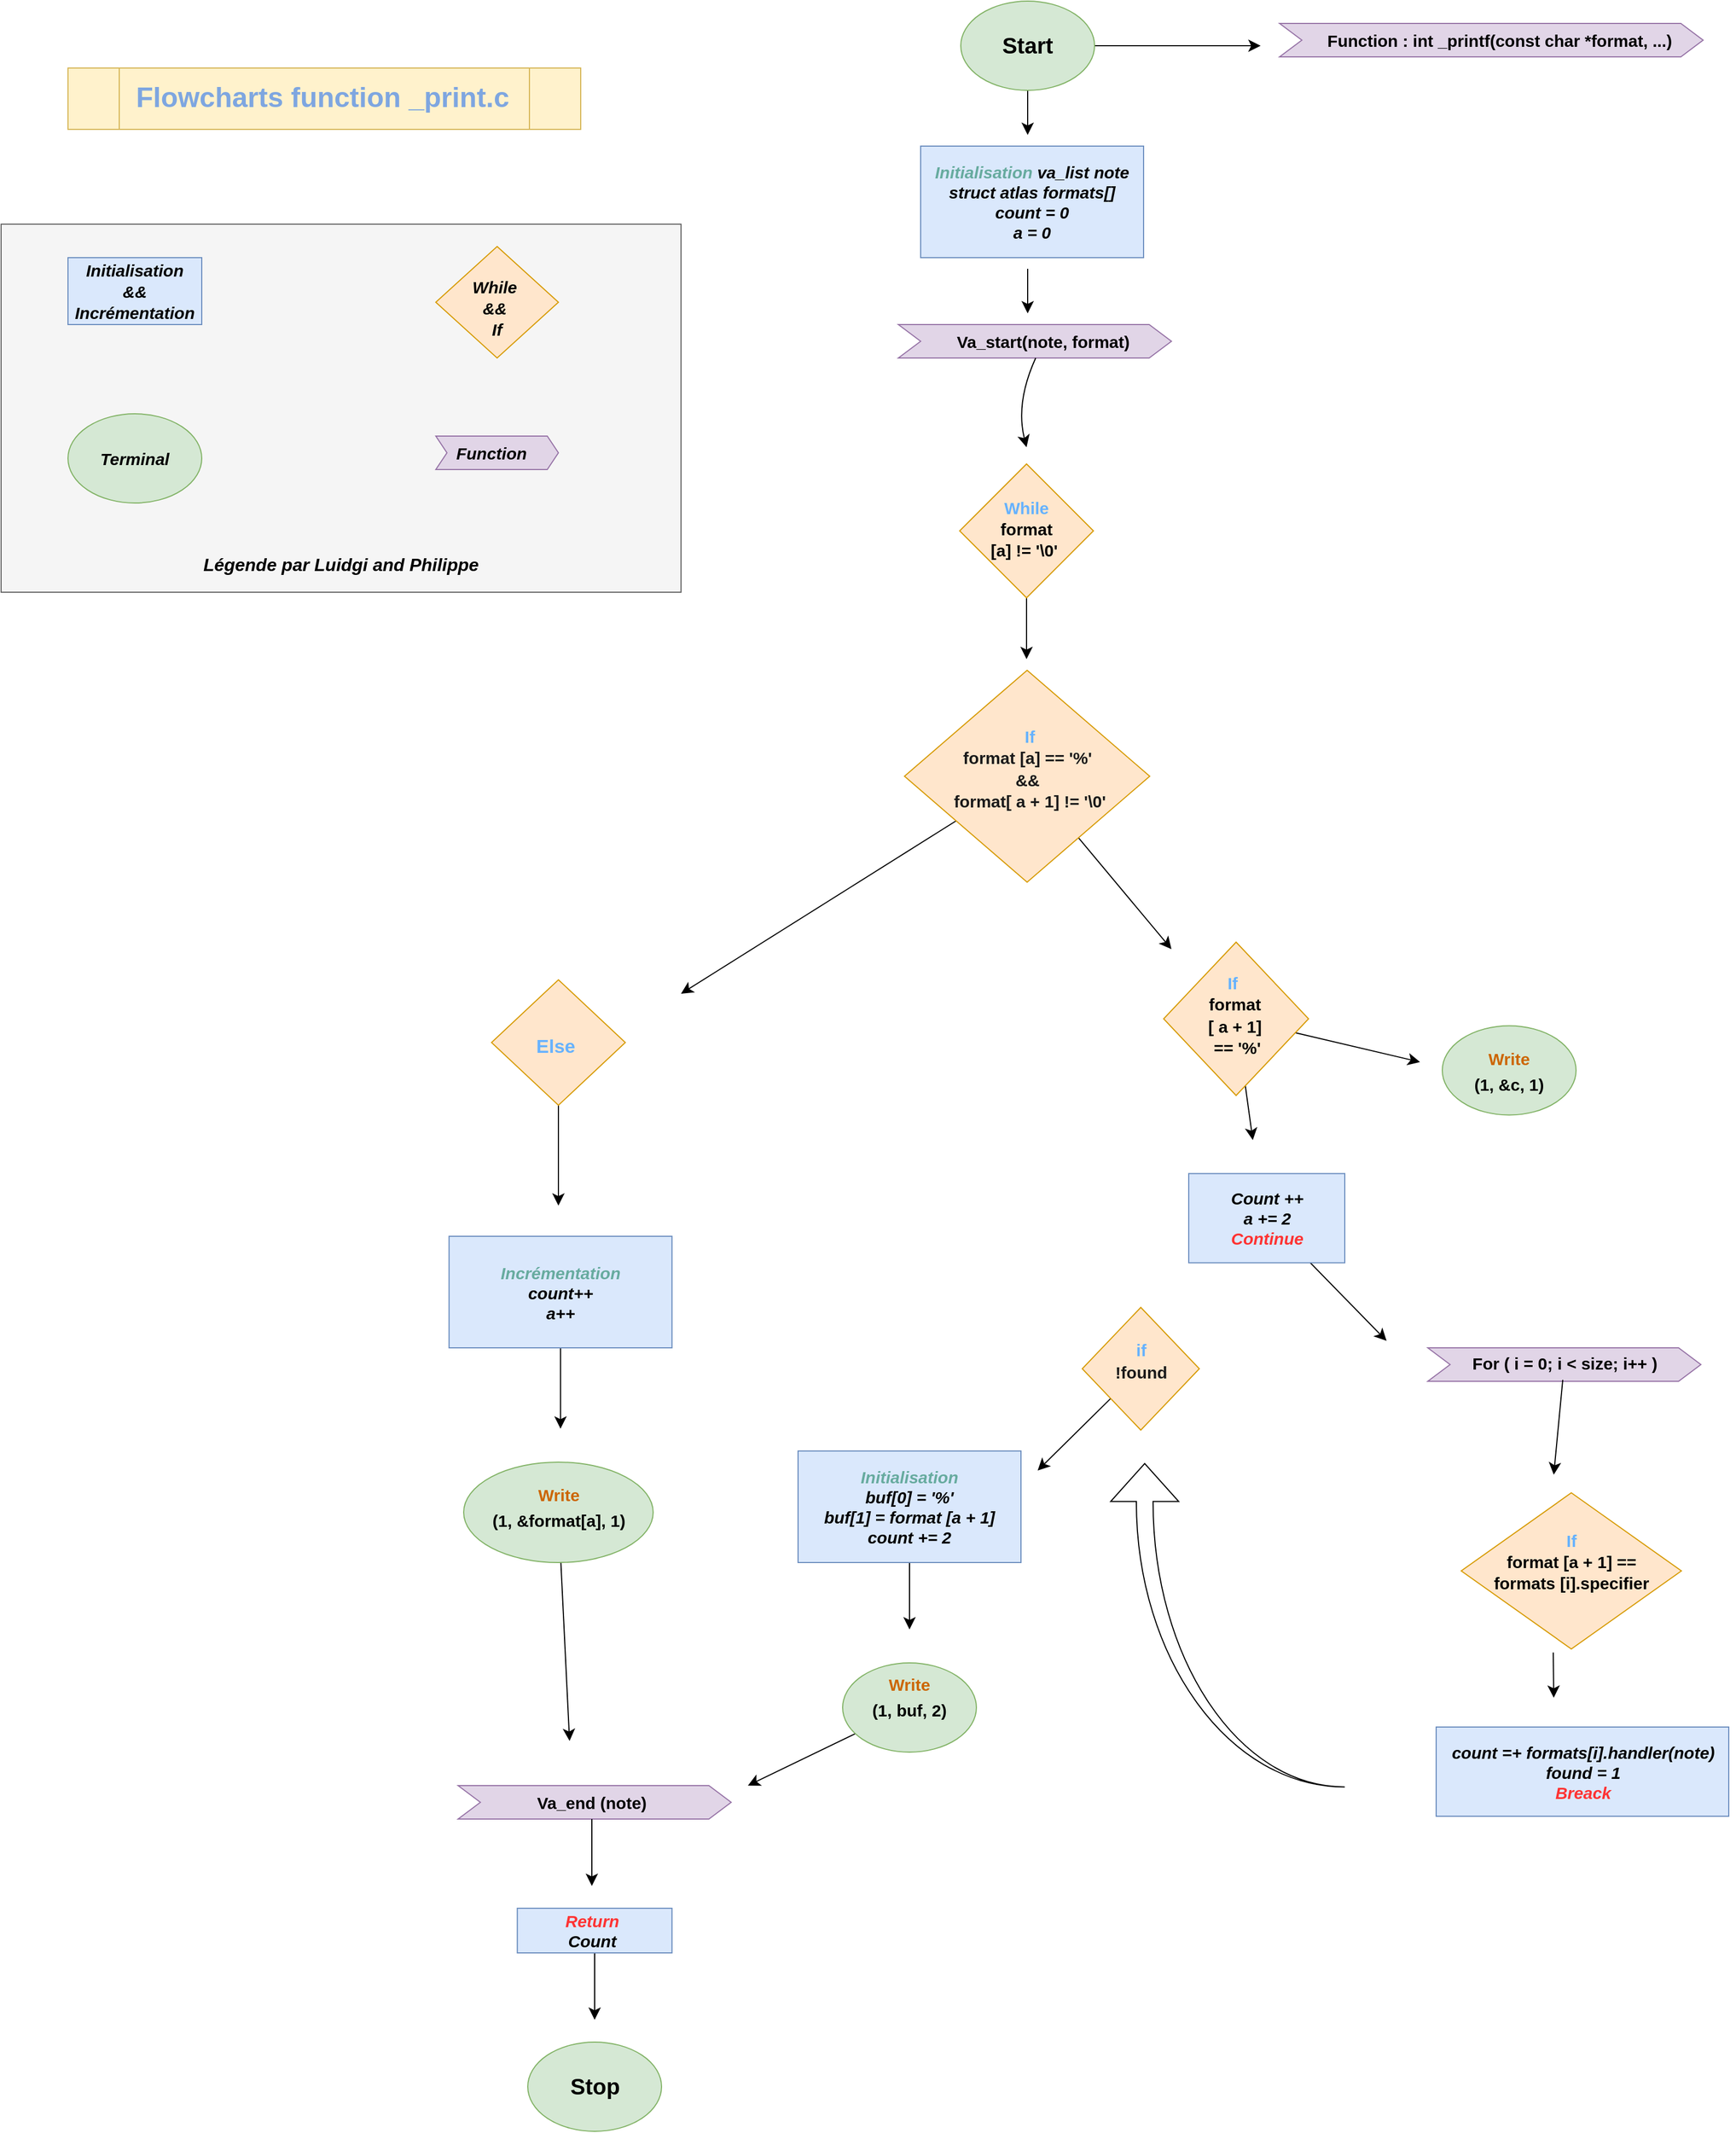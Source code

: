 <mxfile version="28.0.6">
  <diagram name="Page-1" id="X1iIAyAh19BZaGhX3LcU">
    <mxGraphModel dx="4146" dy="837" grid="1" gridSize="10" guides="1" tooltips="1" connect="1" arrows="1" fold="1" page="1" pageScale="1" pageWidth="827" pageHeight="1169" math="0" shadow="0">
      <root>
        <mxCell id="0" />
        <mxCell id="1" parent="0" />
        <mxCell id="qDVH78eCieRDPGlrQe08-110" value="" style="shape=process;whiteSpace=wrap;html=1;backgroundOutline=1;fillColor=#fff2cc;strokeColor=#d6b656;" vertex="1" parent="1">
          <mxGeometry x="-2380" y="100" width="460" height="55" as="geometry" />
        </mxCell>
        <mxCell id="qDVH78eCieRDPGlrQe08-10" style="edgeStyle=none;curved=1;rounded=0;orthogonalLoop=1;jettySize=auto;html=1;fontSize=12;startSize=8;endSize=8;" edge="1" parent="1" source="qDVH78eCieRDPGlrQe08-1">
          <mxGeometry relative="1" as="geometry">
            <mxPoint x="-1519" y="160" as="targetPoint" />
          </mxGeometry>
        </mxCell>
        <mxCell id="qDVH78eCieRDPGlrQe08-85" style="edgeStyle=none;curved=1;rounded=0;orthogonalLoop=1;jettySize=auto;html=1;fontSize=12;startSize=8;endSize=8;" edge="1" parent="1" source="qDVH78eCieRDPGlrQe08-1">
          <mxGeometry relative="1" as="geometry">
            <mxPoint x="-1310" y="80" as="targetPoint" />
          </mxGeometry>
        </mxCell>
        <mxCell id="qDVH78eCieRDPGlrQe08-1" value="" style="ellipse;greenSpace=wrap;html=1;fillColor=#d5e8d4;strokeColor=#82b366;" vertex="1" parent="1">
          <mxGeometry x="-1579" y="40" width="120" height="80" as="geometry" />
        </mxCell>
        <mxCell id="qDVH78eCieRDPGlrQe08-2" value="&lt;font style=&quot;font-size: 20px;&quot;&gt;&lt;b&gt;Start&lt;/b&gt;&lt;/font&gt;" style="text;strokeColor=none;fillColor=none;html=1;align=center;verticalAlign=middle;whiteSpace=wrap;rounded=0;fontSize=19;" vertex="1" parent="1">
          <mxGeometry x="-1549" y="65" width="60" height="30" as="geometry" />
        </mxCell>
        <mxCell id="qDVH78eCieRDPGlrQe08-20" style="edgeStyle=none;curved=1;rounded=0;orthogonalLoop=1;jettySize=auto;html=1;fontSize=12;startSize=8;endSize=8;" edge="1" parent="1">
          <mxGeometry relative="1" as="geometry">
            <mxPoint x="-1519" y="320" as="targetPoint" />
            <mxPoint x="-1519" y="280" as="sourcePoint" />
          </mxGeometry>
        </mxCell>
        <mxCell id="qDVH78eCieRDPGlrQe08-9" value="&lt;font style=&quot;font-size: 15px; color: rgb(103, 171, 159);&quot;&gt;&lt;i&gt;&lt;b&gt;Initialisation&amp;nbsp;&lt;/b&gt;&lt;/i&gt;&lt;/font&gt;&lt;i style=&quot;font-size: 15px; background-color: transparent; color: light-dark(rgb(0, 0, 0), rgb(255, 255, 255));&quot;&gt;&lt;b&gt;va_list note&lt;/b&gt;&lt;/i&gt;&lt;div&gt;&lt;font style=&quot;font-size: 15px;&quot;&gt;&lt;i&gt;&lt;b&gt;struct atlas formats[]&lt;br&gt;count = 0&lt;br&gt;a = 0&lt;/b&gt;&lt;/i&gt;&lt;/font&gt;&lt;/div&gt;" style="rounded=0;whiteSpace=wrap;html=1;fillColor=#dae8fc;strokeColor=#6c8ebf;" vertex="1" parent="1">
          <mxGeometry x="-1615" y="170" width="200" height="100" as="geometry" />
        </mxCell>
        <mxCell id="qDVH78eCieRDPGlrQe08-12" value="" style="shape=step;perimeter=stepPerimeter;whiteSpace=wrap;html=1;fixedSize=1;fillColor=#e1d5e7;strokeColor=#9673a6;" vertex="1" parent="1">
          <mxGeometry x="-1293" y="60" width="380" height="30" as="geometry" />
        </mxCell>
        <mxCell id="qDVH78eCieRDPGlrQe08-13" value="&lt;span&gt;&lt;font&gt;Function : int _printf(const char *format, ...)&lt;/font&gt;&lt;/span&gt;" style="text;strokeColor=none;fillColor=none;html=1;align=center;verticalAlign=middle;whiteSpace=wrap;rounded=0;fontSize=15;fontStyle=1" vertex="1" parent="1">
          <mxGeometry x="-1278" y="60" width="365" height="30" as="geometry" />
        </mxCell>
        <mxCell id="qDVH78eCieRDPGlrQe08-16" value="" style="shape=step;perimeter=stepPerimeter;whiteSpace=wrap;html=1;fixedSize=1;fillColor=#e1d5e7;strokeColor=#9673a6;" vertex="1" parent="1">
          <mxGeometry x="-1635" y="330" width="245" height="30" as="geometry" />
        </mxCell>
        <mxCell id="qDVH78eCieRDPGlrQe08-87" style="edgeStyle=none;curved=1;rounded=0;orthogonalLoop=1;jettySize=auto;html=1;fontSize=12;startSize=8;endSize=8;" edge="1" parent="1" source="qDVH78eCieRDPGlrQe08-17">
          <mxGeometry relative="1" as="geometry">
            <mxPoint x="-1520" y="440" as="targetPoint" />
            <Array as="points">
              <mxPoint x="-1530" y="400" />
            </Array>
          </mxGeometry>
        </mxCell>
        <mxCell id="qDVH78eCieRDPGlrQe08-17" value="Va_start(note, format)" style="text;strokeColor=none;fillColor=none;html=1;align=center;verticalAlign=middle;whiteSpace=wrap;rounded=0;fontSize=15;fontStyle=1" vertex="1" parent="1">
          <mxGeometry x="-1595" y="330" width="180" height="30" as="geometry" />
        </mxCell>
        <mxCell id="qDVH78eCieRDPGlrQe08-89" style="edgeStyle=none;curved=1;rounded=0;orthogonalLoop=1;jettySize=auto;html=1;fontSize=12;startSize=8;endSize=8;" edge="1" parent="1" source="qDVH78eCieRDPGlrQe08-21">
          <mxGeometry relative="1" as="geometry">
            <mxPoint x="-1520" y="630" as="targetPoint" />
          </mxGeometry>
        </mxCell>
        <mxCell id="qDVH78eCieRDPGlrQe08-21" value="" style="rhombus;whiteSpace=wrap;html=1;fillColor=#ffe6cc;strokeColor=#d79b00;" vertex="1" parent="1">
          <mxGeometry x="-1580" y="455" width="120" height="120" as="geometry" />
        </mxCell>
        <mxCell id="qDVH78eCieRDPGlrQe08-23" value="&lt;b&gt;&lt;font style=&quot;font-size: 15px;&quot;&gt;&lt;font style=&quot;color: rgb(102, 178, 255);&quot;&gt;While &lt;/font&gt;format [a] != &#39;\0&#39;&amp;nbsp;&lt;/font&gt;&lt;/b&gt;" style="text;strokeColor=none;fillColor=none;html=1;align=center;verticalAlign=middle;whiteSpace=wrap;rounded=0;fontSize=16;" vertex="1" parent="1">
          <mxGeometry x="-1555" y="495" width="70" height="35" as="geometry" />
        </mxCell>
        <mxCell id="qDVH78eCieRDPGlrQe08-24" style="edgeStyle=none;curved=1;rounded=0;orthogonalLoop=1;jettySize=auto;html=1;exitX=1;exitY=0.5;exitDx=0;exitDy=0;fontSize=12;startSize=8;endSize=8;" edge="1" parent="1" source="qDVH78eCieRDPGlrQe08-21" target="qDVH78eCieRDPGlrQe08-21">
          <mxGeometry relative="1" as="geometry" />
        </mxCell>
        <mxCell id="qDVH78eCieRDPGlrQe08-39" style="edgeStyle=none;curved=1;rounded=0;orthogonalLoop=1;jettySize=auto;html=1;fontSize=12;startSize=8;endSize=8;" edge="1" parent="1" source="qDVH78eCieRDPGlrQe08-27">
          <mxGeometry relative="1" as="geometry">
            <mxPoint x="-1317" y="1061.25" as="targetPoint" />
          </mxGeometry>
        </mxCell>
        <mxCell id="qDVH78eCieRDPGlrQe08-41" style="edgeStyle=none;curved=1;rounded=0;orthogonalLoop=1;jettySize=auto;html=1;fontSize=12;startSize=8;endSize=8;" edge="1" parent="1" source="qDVH78eCieRDPGlrQe08-27">
          <mxGeometry relative="1" as="geometry">
            <mxPoint x="-1167" y="991.25" as="targetPoint" />
          </mxGeometry>
        </mxCell>
        <mxCell id="qDVH78eCieRDPGlrQe08-27" value="" style="rhombus;whiteSpace=wrap;html=1;fillColor=#ffe6cc;strokeColor=#d79b00;" vertex="1" parent="1">
          <mxGeometry x="-1397" y="883.75" width="130" height="137.5" as="geometry" />
        </mxCell>
        <mxCell id="qDVH78eCieRDPGlrQe08-28" value="&lt;b&gt;&lt;font style=&quot;font-size: 15px; color: rgb(102, 178, 255);&quot;&gt;If&amp;nbsp;&lt;/font&gt;&lt;/b&gt;&lt;div&gt;&lt;b&gt;&lt;font style=&quot;font-size: 15px;&quot;&gt;format&lt;/font&gt;&lt;/b&gt;&lt;div&gt;&lt;b&gt;&lt;font style=&quot;font-size: 15px;&quot;&gt;[ a + 1]&lt;/font&gt;&lt;/b&gt;&lt;div&gt;&lt;b&gt;&lt;font style=&quot;font-size: 15px;&quot;&gt;&amp;nbsp;== &#39;%&#39;&lt;/font&gt;&lt;/b&gt;&lt;/div&gt;&lt;/div&gt;&lt;/div&gt;" style="text;strokeColor=none;fillColor=none;html=1;align=center;verticalAlign=middle;whiteSpace=wrap;rounded=0;fontSize=16;" vertex="1" parent="1">
          <mxGeometry x="-1368" y="931.25" width="70" height="35" as="geometry" />
        </mxCell>
        <mxCell id="qDVH78eCieRDPGlrQe08-29" style="edgeStyle=none;curved=1;rounded=0;orthogonalLoop=1;jettySize=auto;html=1;exitX=1;exitY=0.5;exitDx=0;exitDy=0;fontSize=12;startSize=8;endSize=8;" edge="1" parent="1">
          <mxGeometry relative="1" as="geometry">
            <mxPoint x="-1288" y="938.75" as="sourcePoint" />
            <mxPoint x="-1288" y="938.75" as="targetPoint" />
          </mxGeometry>
        </mxCell>
        <mxCell id="qDVH78eCieRDPGlrQe08-91" style="edgeStyle=none;curved=1;rounded=0;orthogonalLoop=1;jettySize=auto;html=1;fontSize=12;startSize=8;endSize=8;" edge="1" parent="1" source="qDVH78eCieRDPGlrQe08-30">
          <mxGeometry relative="1" as="geometry">
            <mxPoint x="-1390" y="890" as="targetPoint" />
          </mxGeometry>
        </mxCell>
        <mxCell id="qDVH78eCieRDPGlrQe08-95" style="edgeStyle=none;curved=1;rounded=0;orthogonalLoop=1;jettySize=auto;html=1;fontSize=12;startSize=8;endSize=8;" edge="1" parent="1" source="qDVH78eCieRDPGlrQe08-30">
          <mxGeometry relative="1" as="geometry">
            <mxPoint x="-1830" y="930" as="targetPoint" />
          </mxGeometry>
        </mxCell>
        <mxCell id="qDVH78eCieRDPGlrQe08-30" value="" style="rhombus;whiteSpace=wrap;html=1;fillColor=#ffe6cc;strokeColor=#d79b00;" vertex="1" parent="1">
          <mxGeometry x="-1629.5" y="640" width="220" height="190" as="geometry" />
        </mxCell>
        <mxCell id="qDVH78eCieRDPGlrQe08-31" value="&lt;font color=&quot;#66b2ff&quot;&gt;&lt;span style=&quot;font-size: 15px;&quot;&gt;&lt;b&gt;If&lt;/b&gt;&lt;/span&gt;&lt;/font&gt;&lt;div&gt;&lt;font style=&quot;color: rgb(26, 26, 26);&quot;&gt;&lt;span style=&quot;font-size: 15px;&quot;&gt;&lt;b style=&quot;&quot;&gt;format [a] == &#39;%&#39;&amp;nbsp;&lt;/b&gt;&lt;/span&gt;&lt;/font&gt;&lt;/div&gt;&lt;div&gt;&lt;font style=&quot;color: rgb(26, 26, 26);&quot;&gt;&lt;span style=&quot;font-size: 15px;&quot;&gt;&lt;b&gt;&amp;amp;&amp;amp;&amp;nbsp;&lt;/b&gt;&lt;/span&gt;&lt;/font&gt;&lt;/div&gt;&lt;div&gt;&lt;font style=&quot;color: rgb(26, 26, 26);&quot;&gt;&lt;span style=&quot;font-size: 15px;&quot;&gt;&lt;b style=&quot;&quot;&gt;format[ a + 1] != &#39;\0&#39;&lt;/b&gt;&lt;/span&gt;&lt;/font&gt;&lt;/div&gt;" style="text;strokeColor=none;fillColor=none;html=1;align=center;verticalAlign=middle;whiteSpace=wrap;rounded=0;fontSize=16;" vertex="1" parent="1">
          <mxGeometry x="-1600.5" y="710" width="166" height="35" as="geometry" />
        </mxCell>
        <mxCell id="qDVH78eCieRDPGlrQe08-32" style="edgeStyle=none;curved=1;rounded=0;orthogonalLoop=1;jettySize=auto;html=1;exitX=1;exitY=0.5;exitDx=0;exitDy=0;fontSize=12;startSize=8;endSize=8;" edge="1" source="qDVH78eCieRDPGlrQe08-30" target="qDVH78eCieRDPGlrQe08-30" parent="1">
          <mxGeometry relative="1" as="geometry" />
        </mxCell>
        <mxCell id="qDVH78eCieRDPGlrQe08-59" style="edgeStyle=none;curved=1;rounded=0;orthogonalLoop=1;jettySize=auto;html=1;fontSize=12;startSize=8;endSize=8;" edge="1" parent="1" source="qDVH78eCieRDPGlrQe08-38">
          <mxGeometry relative="1" as="geometry">
            <mxPoint x="-1197" y="1241.25" as="targetPoint" />
          </mxGeometry>
        </mxCell>
        <mxCell id="qDVH78eCieRDPGlrQe08-38" value="&lt;span style=&quot;font-size: 15px;&quot;&gt;&lt;b&gt;&lt;i&gt;Count ++&lt;/i&gt;&lt;/b&gt;&lt;/span&gt;&lt;div&gt;&lt;span style=&quot;font-size: 15px;&quot;&gt;&lt;b&gt;&lt;i&gt;a += 2&lt;/i&gt;&lt;/b&gt;&lt;/span&gt;&lt;/div&gt;&lt;div&gt;&lt;span style=&quot;font-size: 15px;&quot;&gt;&lt;b&gt;&lt;i&gt;&lt;font style=&quot;color: rgb(255, 51, 51);&quot;&gt;Continue&lt;/font&gt;&lt;/i&gt;&lt;/b&gt;&lt;/span&gt;&lt;/div&gt;" style="rounded=0;whiteSpace=wrap;html=1;fillColor=#dae8fc;strokeColor=#6c8ebf;" vertex="1" parent="1">
          <mxGeometry x="-1374.5" y="1091.25" width="140" height="80" as="geometry" />
        </mxCell>
        <mxCell id="qDVH78eCieRDPGlrQe08-43" value="" style="ellipse;greenSpace=wrap;html=1;fillColor=#d5e8d4;strokeColor=#82b366;" vertex="1" parent="1">
          <mxGeometry x="-1147" y="958.75" width="120" height="80" as="geometry" />
        </mxCell>
        <mxCell id="qDVH78eCieRDPGlrQe08-44" value="&lt;font style=&quot;font-size: 15px; color: rgb(204, 102, 0);&quot;&gt;&lt;b&gt;Write&lt;/b&gt;&lt;/font&gt;&lt;div&gt;&lt;font style=&quot;font-size: 15px;&quot;&gt;&lt;b&gt;(1, &amp;amp;c, 1)&lt;/b&gt;&lt;/font&gt;&lt;/div&gt;" style="text;strokeColor=none;fillColor=none;html=1;align=center;verticalAlign=middle;whiteSpace=wrap;rounded=0;fontSize=19;" vertex="1" parent="1">
          <mxGeometry x="-1132" y="988.75" width="90" height="20" as="geometry" />
        </mxCell>
        <mxCell id="qDVH78eCieRDPGlrQe08-58" style="edgeStyle=none;curved=1;rounded=0;orthogonalLoop=1;jettySize=auto;html=1;fontSize=12;startSize=8;endSize=8;" edge="1" parent="1">
          <mxGeometry relative="1" as="geometry">
            <mxPoint x="-1047" y="1561.25" as="targetPoint" />
            <mxPoint x="-1047.461" y="1520.691" as="sourcePoint" />
          </mxGeometry>
        </mxCell>
        <mxCell id="qDVH78eCieRDPGlrQe08-46" value="" style="rhombus;whiteSpace=wrap;html=1;fillColor=#ffe6cc;strokeColor=#d79b00;" vertex="1" parent="1">
          <mxGeometry x="-1130" y="1377.5" width="197.5" height="140" as="geometry" />
        </mxCell>
        <mxCell id="qDVH78eCieRDPGlrQe08-47" value="&lt;span style=&quot;font-size: 15px;&quot;&gt;&lt;b&gt;&lt;font style=&quot;color: rgb(102, 178, 255);&quot;&gt;If&lt;/font&gt;&lt;/b&gt;&lt;/span&gt;&lt;div&gt;&lt;span style=&quot;font-size: 15px;&quot;&gt;&lt;b&gt;format [a + 1] == formats [i].specifier&lt;/b&gt;&lt;/span&gt;&lt;/div&gt;" style="text;strokeColor=none;fillColor=none;html=1;align=center;verticalAlign=middle;whiteSpace=wrap;rounded=0;fontSize=16;" vertex="1" parent="1">
          <mxGeometry x="-1106.25" y="1421.25" width="150" height="35" as="geometry" />
        </mxCell>
        <mxCell id="qDVH78eCieRDPGlrQe08-48" style="edgeStyle=none;curved=1;rounded=0;orthogonalLoop=1;jettySize=auto;html=1;exitX=1;exitY=0.5;exitDx=0;exitDy=0;fontSize=12;startSize=8;endSize=8;" edge="1" parent="1">
          <mxGeometry relative="1" as="geometry">
            <mxPoint x="-895" y="887.5" as="sourcePoint" />
            <mxPoint x="-895" y="887.5" as="targetPoint" />
          </mxGeometry>
        </mxCell>
        <mxCell id="qDVH78eCieRDPGlrQe08-53" value="" style="shape=step;perimeter=stepPerimeter;whiteSpace=wrap;html=1;fixedSize=1;fillColor=#e1d5e7;strokeColor=#9673a6;" vertex="1" parent="1">
          <mxGeometry x="-1160" y="1247.5" width="245" height="30" as="geometry" />
        </mxCell>
        <mxCell id="qDVH78eCieRDPGlrQe08-56" style="edgeStyle=none;curved=1;rounded=0;orthogonalLoop=1;jettySize=auto;html=1;fontSize=12;startSize=8;endSize=8;" edge="1" parent="1" source="qDVH78eCieRDPGlrQe08-54">
          <mxGeometry relative="1" as="geometry">
            <mxPoint x="-1047" y="1361.25" as="targetPoint" />
          </mxGeometry>
        </mxCell>
        <mxCell id="qDVH78eCieRDPGlrQe08-54" value="For ( i = 0; i &amp;lt; size; i++ )" style="text;strokeColor=none;fillColor=none;html=1;align=center;verticalAlign=middle;whiteSpace=wrap;rounded=0;fontSize=15;fontStyle=1" vertex="1" parent="1">
          <mxGeometry x="-1127.5" y="1246.25" width="180" height="30" as="geometry" />
        </mxCell>
        <mxCell id="qDVH78eCieRDPGlrQe08-55" style="edgeStyle=none;curved=1;rounded=0;orthogonalLoop=1;jettySize=auto;html=1;exitX=0.5;exitY=1;exitDx=0;exitDy=0;fontSize=12;startSize=8;endSize=8;" edge="1" parent="1">
          <mxGeometry relative="1" as="geometry">
            <mxPoint x="-1048.25" y="1521.25" as="sourcePoint" />
            <mxPoint x="-1048.25" y="1521.25" as="targetPoint" />
          </mxGeometry>
        </mxCell>
        <mxCell id="qDVH78eCieRDPGlrQe08-57" value="&lt;span style=&quot;font-size: 15px;&quot;&gt;&lt;b&gt;&lt;i&gt;count =+ formats[i].handler(note)&lt;/i&gt;&lt;/b&gt;&lt;/span&gt;&lt;div&gt;&lt;span style=&quot;font-size: 15px;&quot;&gt;&lt;b&gt;&lt;i&gt;found = 1&lt;/i&gt;&lt;/b&gt;&lt;/span&gt;&lt;/div&gt;&lt;div&gt;&lt;span style=&quot;font-size: 15px;&quot;&gt;&lt;b&gt;&lt;i&gt;&lt;font style=&quot;color: rgb(255, 51, 51);&quot;&gt;Breack&lt;/font&gt;&lt;/i&gt;&lt;/b&gt;&lt;/span&gt;&lt;/div&gt;" style="rounded=0;whiteSpace=wrap;html=1;fillColor=#dae8fc;strokeColor=#6c8ebf;" vertex="1" parent="1">
          <mxGeometry x="-1152.5" y="1587.5" width="262.5" height="80" as="geometry" />
        </mxCell>
        <mxCell id="qDVH78eCieRDPGlrQe08-70" style="edgeStyle=none;curved=1;rounded=0;orthogonalLoop=1;jettySize=auto;html=1;fontSize=12;startSize=8;endSize=8;" edge="1" parent="1" source="qDVH78eCieRDPGlrQe08-61">
          <mxGeometry relative="1" as="geometry">
            <mxPoint x="-1510" y="1357.5" as="targetPoint" />
          </mxGeometry>
        </mxCell>
        <mxCell id="qDVH78eCieRDPGlrQe08-61" value="" style="rhombus;whiteSpace=wrap;html=1;fillColor=#ffe6cc;strokeColor=#d79b00;" vertex="1" parent="1">
          <mxGeometry x="-1470" y="1211.25" width="105" height="110" as="geometry" />
        </mxCell>
        <mxCell id="qDVH78eCieRDPGlrQe08-62" value="&lt;font color=&quot;#66b2ff&quot;&gt;&lt;span style=&quot;font-size: 15px;&quot;&gt;&lt;b&gt;if&lt;/b&gt;&lt;/span&gt;&lt;/font&gt;&lt;div&gt;&lt;span style=&quot;font-size: 15px;&quot;&gt;&lt;b style=&quot;&quot;&gt;&lt;font style=&quot;color: rgb(26, 26, 26);&quot;&gt;!found&lt;/font&gt;&lt;/b&gt;&lt;/span&gt;&lt;/div&gt;" style="text;strokeColor=none;fillColor=none;html=1;align=center;verticalAlign=middle;whiteSpace=wrap;rounded=0;fontSize=16;" vertex="1" parent="1">
          <mxGeometry x="-1452.5" y="1241.25" width="70" height="35" as="geometry" />
        </mxCell>
        <mxCell id="qDVH78eCieRDPGlrQe08-63" style="edgeStyle=none;curved=1;rounded=0;orthogonalLoop=1;jettySize=auto;html=1;exitX=1;exitY=0.5;exitDx=0;exitDy=0;fontSize=12;startSize=8;endSize=8;" edge="1" source="qDVH78eCieRDPGlrQe08-61" target="qDVH78eCieRDPGlrQe08-61" parent="1">
          <mxGeometry relative="1" as="geometry" />
        </mxCell>
        <mxCell id="qDVH78eCieRDPGlrQe08-65" value="" style="html=1;shadow=0;dashed=0;align=center;verticalAlign=middle;shape=mxgraph.arrows2.jumpInArrow;dy=7.5;dx=34;arrowHead=61;direction=north;" vertex="1" parent="1">
          <mxGeometry x="-1444.5" y="1351.25" width="210" height="290" as="geometry" />
        </mxCell>
        <mxCell id="qDVH78eCieRDPGlrQe08-76" style="edgeStyle=none;curved=1;rounded=0;orthogonalLoop=1;jettySize=auto;html=1;fontSize=12;startSize=8;endSize=8;" edge="1" parent="1" source="qDVH78eCieRDPGlrQe08-67">
          <mxGeometry relative="1" as="geometry">
            <mxPoint x="-1770" y="1640" as="targetPoint" />
          </mxGeometry>
        </mxCell>
        <mxCell id="qDVH78eCieRDPGlrQe08-67" value="" style="ellipse;greenSpace=wrap;html=1;fillColor=#d5e8d4;strokeColor=#82b366;" vertex="1" parent="1">
          <mxGeometry x="-1685" y="1530" width="120" height="80" as="geometry" />
        </mxCell>
        <mxCell id="qDVH78eCieRDPGlrQe08-71" style="edgeStyle=none;curved=1;rounded=0;orthogonalLoop=1;jettySize=auto;html=1;fontSize=12;startSize=8;endSize=8;" edge="1" parent="1" source="qDVH78eCieRDPGlrQe08-69">
          <mxGeometry relative="1" as="geometry">
            <mxPoint x="-1625" y="1500" as="targetPoint" />
          </mxGeometry>
        </mxCell>
        <mxCell id="qDVH78eCieRDPGlrQe08-69" value="&lt;span style=&quot;font-size: 15px;&quot;&gt;&lt;b&gt;&lt;i&gt;&lt;font style=&quot;color: rgb(103, 171, 159);&quot;&gt;Initialisation&lt;/font&gt;&lt;/i&gt;&lt;/b&gt;&lt;/span&gt;&lt;div&gt;&lt;span style=&quot;font-size: 15px;&quot;&gt;&lt;b&gt;&lt;i&gt;buf[0] = &#39;%&#39;&lt;/i&gt;&lt;/b&gt;&lt;/span&gt;&lt;/div&gt;&lt;div&gt;&lt;span style=&quot;font-size: 15px;&quot;&gt;&lt;b&gt;&lt;i&gt;buf[1] = format [a + 1]&lt;/i&gt;&lt;/b&gt;&lt;/span&gt;&lt;/div&gt;&lt;div&gt;&lt;span style=&quot;font-size: 15px;&quot;&gt;&lt;b&gt;&lt;i&gt;count += 2&lt;/i&gt;&lt;/b&gt;&lt;/span&gt;&lt;/div&gt;" style="rounded=0;whiteSpace=wrap;html=1;fillColor=#dae8fc;strokeColor=#6c8ebf;" vertex="1" parent="1">
          <mxGeometry x="-1725" y="1340" width="200" height="100" as="geometry" />
        </mxCell>
        <mxCell id="qDVH78eCieRDPGlrQe08-72" value="" style="shape=step;perimeter=stepPerimeter;whiteSpace=wrap;html=1;fixedSize=1;fillColor=#e1d5e7;strokeColor=#9673a6;" vertex="1" parent="1">
          <mxGeometry x="-2030" y="1640" width="245" height="30" as="geometry" />
        </mxCell>
        <mxCell id="qDVH78eCieRDPGlrQe08-82" style="edgeStyle=none;curved=1;rounded=0;orthogonalLoop=1;jettySize=auto;html=1;fontSize=12;startSize=8;endSize=8;" edge="1" parent="1" source="qDVH78eCieRDPGlrQe08-73">
          <mxGeometry relative="1" as="geometry">
            <mxPoint x="-1910" y="1730" as="targetPoint" />
          </mxGeometry>
        </mxCell>
        <mxCell id="qDVH78eCieRDPGlrQe08-73" value="Va_end (note)" style="text;strokeColor=none;fillColor=none;html=1;align=center;verticalAlign=middle;whiteSpace=wrap;rounded=0;fontSize=15;fontStyle=1" vertex="1" parent="1">
          <mxGeometry x="-2000" y="1640" width="180" height="30" as="geometry" />
        </mxCell>
        <mxCell id="qDVH78eCieRDPGlrQe08-77" value="" style="ellipse;greenSpace=wrap;html=1;fillColor=#d5e8d4;strokeColor=#82b366;" vertex="1" parent="1">
          <mxGeometry x="-1967.49" y="1870" width="120" height="80" as="geometry" />
        </mxCell>
        <mxCell id="qDVH78eCieRDPGlrQe08-78" value="&lt;b style=&quot;&quot;&gt;&lt;font style=&quot;font-size: 20px;&quot;&gt;Stop&lt;/font&gt;&lt;/b&gt;" style="text;strokeColor=none;fillColor=none;html=1;align=center;verticalAlign=middle;whiteSpace=wrap;rounded=0;fontSize=19;" vertex="1" parent="1">
          <mxGeometry x="-1952.49" y="1900" width="90" height="20" as="geometry" />
        </mxCell>
        <mxCell id="qDVH78eCieRDPGlrQe08-83" style="edgeStyle=none;curved=1;rounded=0;orthogonalLoop=1;jettySize=auto;html=1;fontSize=12;startSize=8;endSize=8;" edge="1" parent="1" source="qDVH78eCieRDPGlrQe08-81">
          <mxGeometry relative="1" as="geometry">
            <mxPoint x="-1907.495" y="1850" as="targetPoint" />
          </mxGeometry>
        </mxCell>
        <mxCell id="qDVH78eCieRDPGlrQe08-81" value="&lt;span style=&quot;font-size: 15px;&quot;&gt;&lt;b&gt;&lt;i&gt;&lt;font style=&quot;color: rgb(255, 51, 51);&quot;&gt;Return&amp;nbsp;&lt;/font&gt;&lt;/i&gt;&lt;/b&gt;&lt;/span&gt;&lt;div&gt;&lt;span style=&quot;font-size: 15px;&quot;&gt;&lt;b&gt;&lt;i&gt;Count&amp;nbsp;&lt;/i&gt;&lt;/b&gt;&lt;/span&gt;&lt;/div&gt;" style="rounded=0;whiteSpace=wrap;html=1;fillColor=#dae8fc;strokeColor=#6c8ebf;" vertex="1" parent="1">
          <mxGeometry x="-1976.87" y="1750" width="138.75" height="40" as="geometry" />
        </mxCell>
        <mxCell id="qDVH78eCieRDPGlrQe08-106" style="edgeStyle=none;curved=1;rounded=0;orthogonalLoop=1;jettySize=auto;html=1;fontSize=12;startSize=8;endSize=8;" edge="1" parent="1" source="qDVH78eCieRDPGlrQe08-92">
          <mxGeometry relative="1" as="geometry">
            <mxPoint x="-1940" y="1120" as="targetPoint" />
          </mxGeometry>
        </mxCell>
        <mxCell id="qDVH78eCieRDPGlrQe08-92" value="" style="rhombus;whiteSpace=wrap;html=1;fillColor=#ffe6cc;strokeColor=#d79b00;" vertex="1" parent="1">
          <mxGeometry x="-2000" y="917.5" width="120" height="112.5" as="geometry" />
        </mxCell>
        <mxCell id="qDVH78eCieRDPGlrQe08-93" value="&lt;font style=&quot;font-size: 17px;&quot;&gt;&lt;b&gt;&lt;font style=&quot;&quot;&gt;&lt;font style=&quot;color: rgb(102, 178, 255);&quot;&gt;Else&lt;/font&gt;&lt;/font&gt;&lt;span style=&quot;background-color: transparent; color: light-dark(rgb(0, 0, 0), rgb(255, 255, 255));&quot;&gt;&lt;font style=&quot;&quot;&gt;&amp;nbsp;&lt;/font&gt;&lt;/span&gt;&lt;/b&gt;&lt;/font&gt;" style="text;strokeColor=none;fillColor=none;html=1;align=center;verticalAlign=middle;whiteSpace=wrap;rounded=0;fontSize=16;" vertex="1" parent="1">
          <mxGeometry x="-1975" y="960" width="70" height="35" as="geometry" />
        </mxCell>
        <mxCell id="qDVH78eCieRDPGlrQe08-94" style="edgeStyle=none;curved=1;rounded=0;orthogonalLoop=1;jettySize=auto;html=1;exitX=1;exitY=0.5;exitDx=0;exitDy=0;fontSize=12;startSize=8;endSize=8;" edge="1" source="qDVH78eCieRDPGlrQe08-92" target="qDVH78eCieRDPGlrQe08-92" parent="1">
          <mxGeometry relative="1" as="geometry" />
        </mxCell>
        <mxCell id="qDVH78eCieRDPGlrQe08-107" style="edgeStyle=none;curved=1;rounded=0;orthogonalLoop=1;jettySize=auto;html=1;fontSize=12;startSize=8;endSize=8;" edge="1" parent="1" source="qDVH78eCieRDPGlrQe08-96">
          <mxGeometry relative="1" as="geometry">
            <mxPoint x="-1938.12" y="1320" as="targetPoint" />
          </mxGeometry>
        </mxCell>
        <mxCell id="qDVH78eCieRDPGlrQe08-96" value="&lt;span style=&quot;font-size: 15px;&quot;&gt;&lt;b&gt;&lt;i&gt;&lt;font style=&quot;color: rgb(103, 171, 159);&quot;&gt;Incrémentation&lt;/font&gt;&lt;/i&gt;&lt;/b&gt;&lt;/span&gt;&lt;div&gt;&lt;span style=&quot;font-size: 15px;&quot;&gt;&lt;b&gt;&lt;i&gt;count++&lt;/i&gt;&lt;/b&gt;&lt;/span&gt;&lt;/div&gt;&lt;div&gt;&lt;span style=&quot;font-size: 15px;&quot;&gt;&lt;b&gt;&lt;i&gt;a++&lt;/i&gt;&lt;/b&gt;&lt;/span&gt;&lt;/div&gt;" style="rounded=0;whiteSpace=wrap;html=1;fillColor=#dae8fc;strokeColor=#6c8ebf;" vertex="1" parent="1">
          <mxGeometry x="-2038.12" y="1147.5" width="200" height="100" as="geometry" />
        </mxCell>
        <mxCell id="qDVH78eCieRDPGlrQe08-103" style="edgeStyle=none;curved=1;rounded=0;orthogonalLoop=1;jettySize=auto;html=1;fontSize=12;startSize=8;endSize=8;" edge="1" parent="1" source="qDVH78eCieRDPGlrQe08-98">
          <mxGeometry relative="1" as="geometry">
            <mxPoint x="-1930" y="1600" as="targetPoint" />
          </mxGeometry>
        </mxCell>
        <mxCell id="qDVH78eCieRDPGlrQe08-98" value="" style="ellipse;greenSpace=wrap;html=1;fillColor=#d5e8d4;strokeColor=#82b366;" vertex="1" parent="1">
          <mxGeometry x="-2025" y="1350" width="170" height="90" as="geometry" />
        </mxCell>
        <mxCell id="qDVH78eCieRDPGlrQe08-99" value="&lt;font style=&quot;font-size: 15px; color: rgb(204, 102, 0);&quot;&gt;&lt;b&gt;Write&lt;/b&gt;&lt;/font&gt;&lt;div&gt;&lt;font style=&quot;font-size: 15px;&quot;&gt;&lt;b&gt;(1, buf, 2)&lt;/b&gt;&lt;/font&gt;&lt;/div&gt;" style="text;strokeColor=none;fillColor=none;html=1;align=center;verticalAlign=middle;whiteSpace=wrap;rounded=0;fontSize=19;" vertex="1" parent="1">
          <mxGeometry x="-1670.0" y="1550" width="90" height="20" as="geometry" />
        </mxCell>
        <mxCell id="qDVH78eCieRDPGlrQe08-68" value="&lt;font style=&quot;font-size: 15px; color: rgb(204, 102, 0);&quot;&gt;&lt;b&gt;Write&lt;/b&gt;&lt;/font&gt;&lt;div&gt;&lt;font style=&quot;font-size: 15px;&quot;&gt;&lt;b&gt;(1, &amp;amp;format[a], 1)&lt;/b&gt;&lt;/font&gt;&lt;/div&gt;" style="text;strokeColor=none;fillColor=none;html=1;align=center;verticalAlign=middle;whiteSpace=wrap;rounded=0;fontSize=19;" vertex="1" parent="1">
          <mxGeometry x="-2007.5" y="1380" width="135" height="20" as="geometry" />
        </mxCell>
        <mxCell id="qDVH78eCieRDPGlrQe08-108" value="" style="rounded=0;whiteSpace=wrap;html=1;fillColor=#f5f5f5;fontColor=#333333;strokeColor=#666666;" vertex="1" parent="1">
          <mxGeometry x="-2440" y="240" width="610" height="330" as="geometry" />
        </mxCell>
        <mxCell id="qDVH78eCieRDPGlrQe08-109" value="&lt;font style=&quot;font-size: 25px; color: rgb(126, 166, 224);&quot;&gt;&lt;b style=&quot;&quot;&gt;Flowcharts function _print.c&lt;/b&gt;&lt;/font&gt;" style="text;strokeColor=none;fillColor=none;html=1;align=center;verticalAlign=middle;whiteSpace=wrap;rounded=0;fontSize=16;" vertex="1" parent="1">
          <mxGeometry x="-2360" y="110" width="417.49" height="30" as="geometry" />
        </mxCell>
        <mxCell id="qDVH78eCieRDPGlrQe08-111" value="" style="ellipse;whiteSpace=wrap;html=1;fillColor=#d5e8d4;strokeColor=#82b366;" vertex="1" parent="1">
          <mxGeometry x="-2380" y="410" width="120" height="80" as="geometry" />
        </mxCell>
        <mxCell id="qDVH78eCieRDPGlrQe08-112" value="" style="rounded=0;whiteSpace=wrap;html=1;fillColor=#dae8fc;strokeColor=#6c8ebf;" vertex="1" parent="1">
          <mxGeometry x="-2380" y="270" width="120" height="60" as="geometry" />
        </mxCell>
        <mxCell id="qDVH78eCieRDPGlrQe08-113" value="" style="html=1;shadow=0;dashed=0;align=center;verticalAlign=middle;shape=mxgraph.arrows2.arrow;dy=0;dx=10;notch=10;fillColor=#e1d5e7;strokeColor=#9673a6;" vertex="1" parent="1">
          <mxGeometry x="-2050" y="430" width="110" height="30" as="geometry" />
        </mxCell>
        <mxCell id="qDVH78eCieRDPGlrQe08-114" value="" style="rhombus;whiteSpace=wrap;html=1;fillColor=#ffe6cc;strokeColor=#d79b00;" vertex="1" parent="1">
          <mxGeometry x="-2050" y="260" width="110" height="100" as="geometry" />
        </mxCell>
        <mxCell id="qDVH78eCieRDPGlrQe08-115" value="&lt;i style=&quot;&quot;&gt;&lt;b&gt;&lt;font style=&quot;font-size: 15px;&quot;&gt;Initialisation &amp;amp;&amp;amp;&lt;/font&gt;&lt;/b&gt;&lt;/i&gt;&lt;div&gt;&lt;i style=&quot;&quot;&gt;&lt;b&gt;&lt;font style=&quot;font-size: 15px;&quot;&gt;Incrémentation&lt;/font&gt;&lt;/b&gt;&lt;/i&gt;&lt;/div&gt;" style="text;strokeColor=none;fillColor=none;html=1;align=center;verticalAlign=middle;whiteSpace=wrap;rounded=0;fontSize=16;" vertex="1" parent="1">
          <mxGeometry x="-2350" y="285" width="60" height="30" as="geometry" />
        </mxCell>
        <mxCell id="qDVH78eCieRDPGlrQe08-117" value="&lt;b&gt;&lt;i&gt;&lt;font style=&quot;font-size: 15px;&quot;&gt;Function&lt;/font&gt;&lt;/i&gt;&lt;/b&gt;" style="text;strokeColor=none;fillColor=none;html=1;align=center;verticalAlign=middle;whiteSpace=wrap;rounded=0;fontSize=16;" vertex="1" parent="1">
          <mxGeometry x="-2030" y="430" width="60" height="30" as="geometry" />
        </mxCell>
        <mxCell id="qDVH78eCieRDPGlrQe08-118" value="&lt;b&gt;&lt;i&gt;&lt;font style=&quot;font-size: 15px;&quot;&gt;While&amp;nbsp;&lt;/font&gt;&lt;/i&gt;&lt;/b&gt;&lt;div&gt;&lt;b&gt;&lt;i&gt;&lt;font style=&quot;font-size: 15px;&quot;&gt;&amp;amp;&amp;amp;&amp;nbsp;&lt;/font&gt;&lt;/i&gt;&lt;/b&gt;&lt;/div&gt;&lt;div&gt;&lt;b&gt;&lt;i&gt;&lt;font style=&quot;font-size: 15px;&quot;&gt;If&lt;/font&gt;&lt;/i&gt;&lt;/b&gt;&lt;/div&gt;" style="text;strokeColor=none;fillColor=none;html=1;align=center;verticalAlign=middle;whiteSpace=wrap;rounded=0;fontSize=16;" vertex="1" parent="1">
          <mxGeometry x="-2025" y="300" width="60" height="30" as="geometry" />
        </mxCell>
        <mxCell id="qDVH78eCieRDPGlrQe08-119" style="edgeStyle=none;curved=1;rounded=0;orthogonalLoop=1;jettySize=auto;html=1;exitX=1;exitY=0.5;exitDx=0;exitDy=0;fontSize=12;startSize=8;endSize=8;" edge="1" parent="1" source="qDVH78eCieRDPGlrQe08-118" target="qDVH78eCieRDPGlrQe08-118">
          <mxGeometry relative="1" as="geometry" />
        </mxCell>
        <mxCell id="qDVH78eCieRDPGlrQe08-121" value="&lt;font style=&quot;font-size: 15px;&quot;&gt;&lt;b&gt;&lt;i&gt;Terminal&lt;/i&gt;&lt;/b&gt;&lt;/font&gt;" style="text;strokeColor=none;fillColor=none;html=1;align=center;verticalAlign=middle;whiteSpace=wrap;rounded=0;fontSize=16;" vertex="1" parent="1">
          <mxGeometry x="-2350" y="435" width="60" height="30" as="geometry" />
        </mxCell>
        <mxCell id="qDVH78eCieRDPGlrQe08-122" value="&lt;b&gt;&lt;i&gt;Légende par Luidgi and Philippe&lt;/i&gt;&lt;/b&gt;" style="text;strokeColor=none;fillColor=none;html=1;align=center;verticalAlign=middle;whiteSpace=wrap;rounded=0;fontSize=16;" vertex="1" parent="1">
          <mxGeometry x="-2265" y="530" width="260" height="30" as="geometry" />
        </mxCell>
      </root>
    </mxGraphModel>
  </diagram>
</mxfile>
